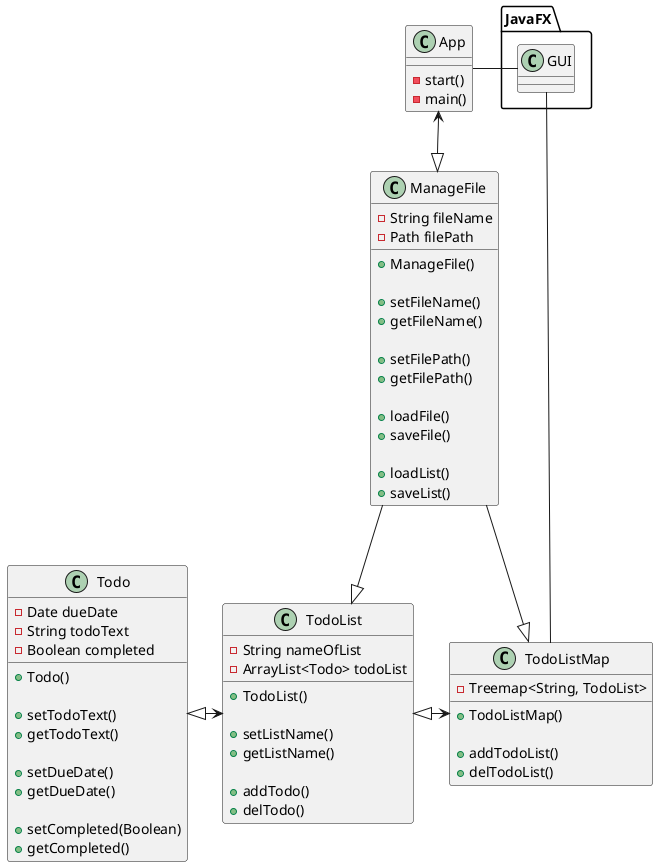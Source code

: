 @startuml
'https://plantuml.com/class-diagram

class App {

    -start()
    -main()
}

class ManageFile {

    -String fileName
    -Path filePath

    +ManageFile()

    +setFileName()
    +getFileName()

    +setFilePath()
    +getFilePath()

    +loadFile()
    +saveFile()

    +loadList()
    +saveList()

}

class TodoListMap {
    -Treemap<String, TodoList>

    +TodoListMap()

    +addTodoList()
    +delTodoList()
}

class TodoList {
    -String nameOfList
    -ArrayList<Todo> todoList

    +TodoList()

    +setListName()
    +getListName()

    +addTodo()
    +delTodo()
}

class Todo {

    -Date dueDate
    -String todoText
    -Boolean completed

    +Todo()

    +setTodoText()
    +getTodoText()

    +setDueDate()
    +getDueDate()

    +setCompleted(Boolean)
    +getCompleted()

}


JavaFX.GUI = App
JavaFX.GUI = TodoListMap

App <--|> ManageFile
ManageFile --|> TodoListMap
ManageFile --|> TodoList
Todo <|-> TodoList
TodoList <|-> TodoListMap



@enduml
